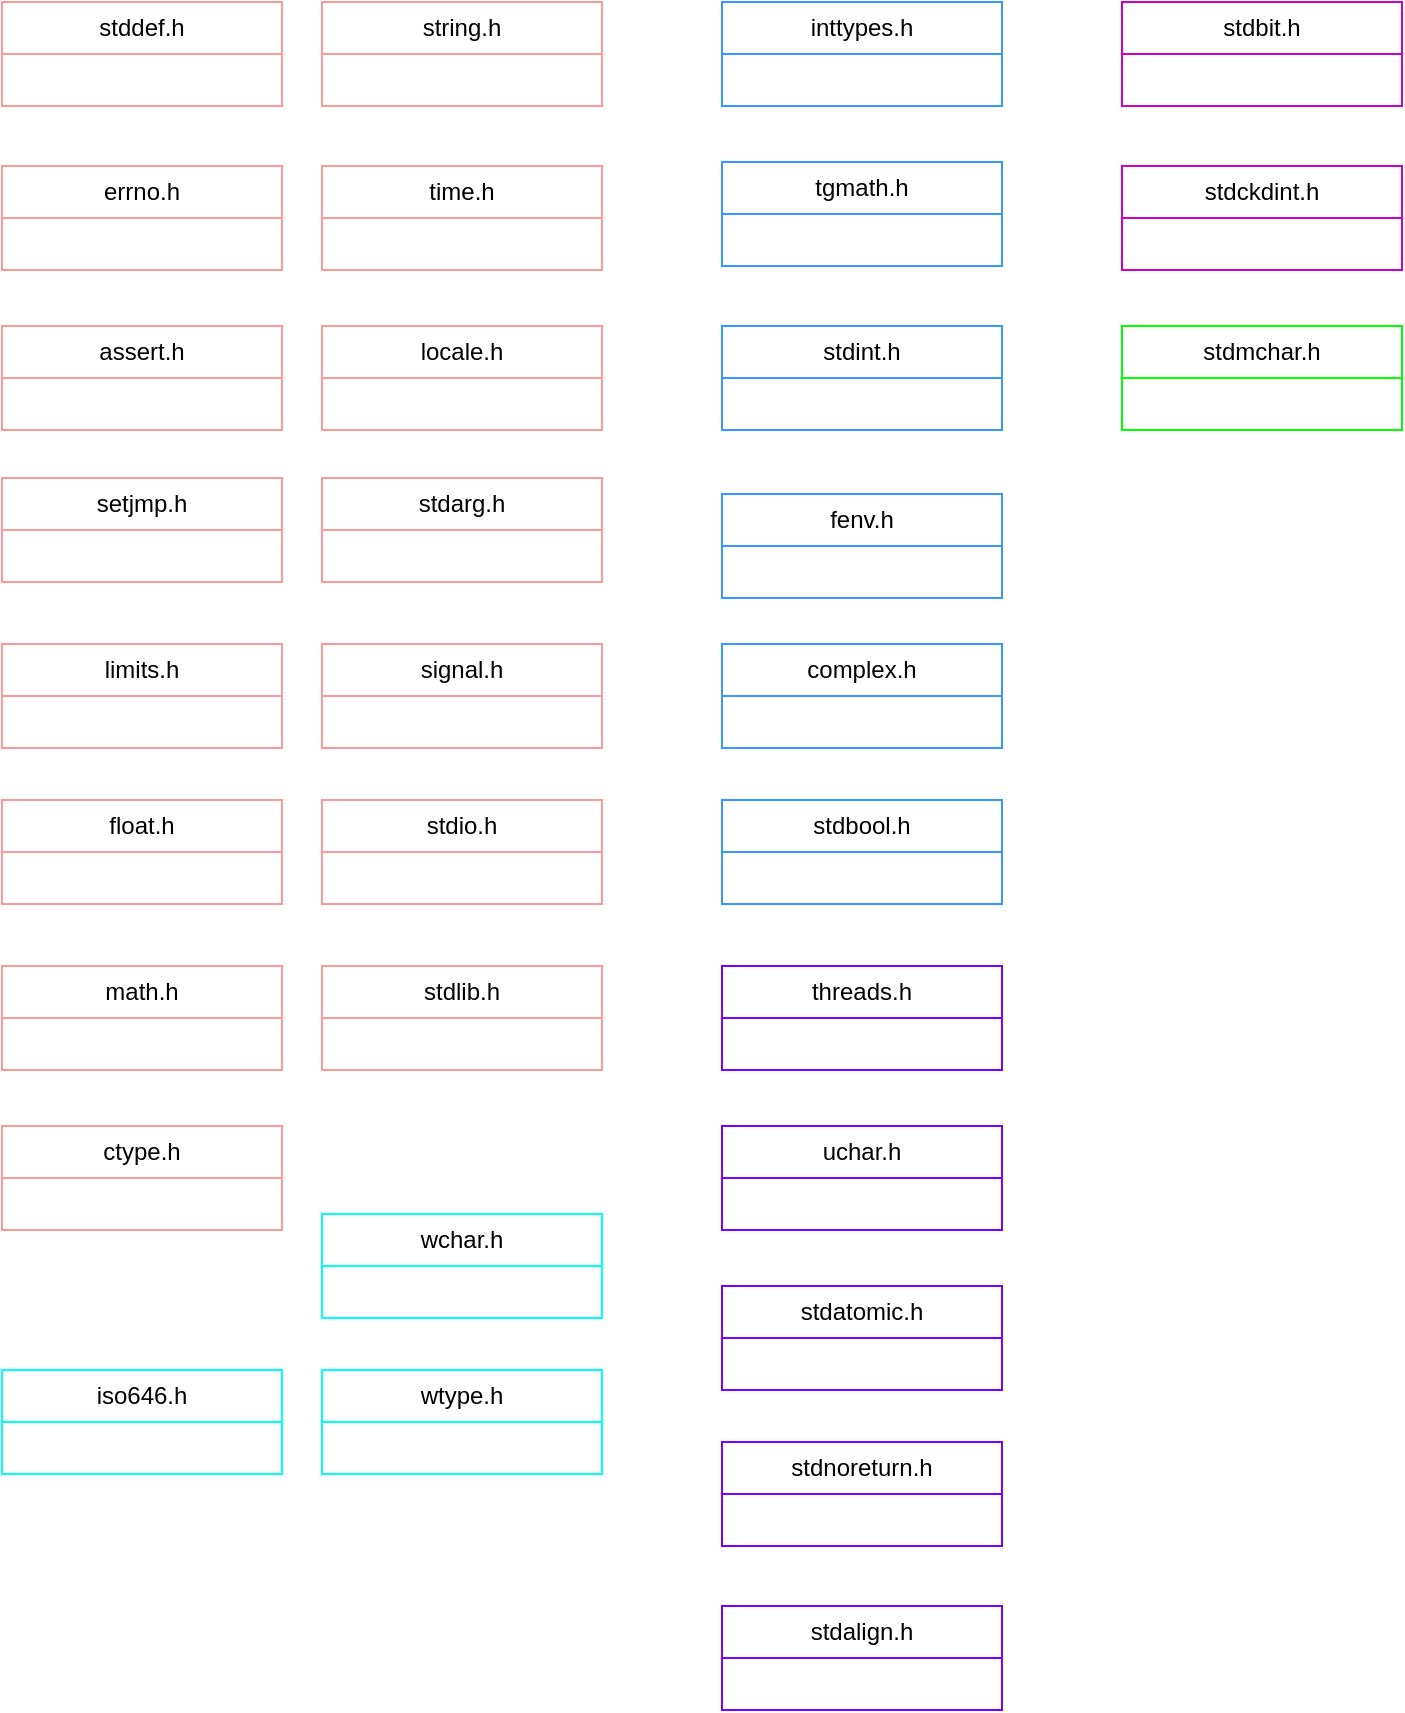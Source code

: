 <mxfile version="26.2.2">
  <diagram name="Page-1" id="9f46799a-70d6-7492-0946-bef42562c5a5">
    <mxGraphModel dx="574" dy="727" grid="1" gridSize="10" guides="1" tooltips="1" connect="1" arrows="1" fold="1" page="1" pageScale="1" pageWidth="1100" pageHeight="850" background="none" math="0" shadow="0">
      <root>
        <mxCell id="0" />
        <mxCell id="1" parent="0" />
        <mxCell id="UaIY51ikLt8kT3WHRuuG-1" value="stddef.h" style="swimlane;fontStyle=0;childLayout=stackLayout;horizontal=1;startSize=26;fillColor=none;horizontalStack=0;resizeParent=1;resizeParentMax=0;resizeLast=0;collapsible=1;marginBottom=0;whiteSpace=wrap;html=1;strokeColor=#FF9999;" vertex="1" parent="1">
          <mxGeometry x="80" y="78" width="140" height="52" as="geometry">
            <mxRectangle x="90" y="140" width="80" height="30" as="alternateBounds" />
          </mxGeometry>
        </mxCell>
        <mxCell id="UaIY51ikLt8kT3WHRuuG-5" value="errno.h" style="swimlane;fontStyle=0;childLayout=stackLayout;horizontal=1;startSize=26;fillColor=none;horizontalStack=0;resizeParent=1;resizeParentMax=0;resizeLast=0;collapsible=1;marginBottom=0;whiteSpace=wrap;html=1;strokeColor=#FF9999;" vertex="1" parent="1">
          <mxGeometry x="80" y="160" width="140" height="52" as="geometry">
            <mxRectangle x="90" y="140" width="80" height="30" as="alternateBounds" />
          </mxGeometry>
        </mxCell>
        <mxCell id="UaIY51ikLt8kT3WHRuuG-6" value="assert.h" style="swimlane;fontStyle=0;childLayout=stackLayout;horizontal=1;startSize=26;fillColor=none;horizontalStack=0;resizeParent=1;resizeParentMax=0;resizeLast=0;collapsible=1;marginBottom=0;whiteSpace=wrap;html=1;strokeColor=#FF9999;" vertex="1" parent="1">
          <mxGeometry x="80" y="240" width="140" height="52" as="geometry">
            <mxRectangle x="90" y="140" width="80" height="30" as="alternateBounds" />
          </mxGeometry>
        </mxCell>
        <mxCell id="UaIY51ikLt8kT3WHRuuG-7" value="setjmp.h" style="swimlane;fontStyle=0;childLayout=stackLayout;horizontal=1;startSize=26;fillColor=none;horizontalStack=0;resizeParent=1;resizeParentMax=0;resizeLast=0;collapsible=1;marginBottom=0;whiteSpace=wrap;html=1;strokeColor=#FF9999;" vertex="1" parent="1">
          <mxGeometry x="80" y="316" width="140" height="52" as="geometry">
            <mxRectangle x="90" y="140" width="80" height="30" as="alternateBounds" />
          </mxGeometry>
        </mxCell>
        <mxCell id="UaIY51ikLt8kT3WHRuuG-8" value="limits.h" style="swimlane;fontStyle=0;childLayout=stackLayout;horizontal=1;startSize=26;fillColor=none;horizontalStack=0;resizeParent=1;resizeParentMax=0;resizeLast=0;collapsible=1;marginBottom=0;whiteSpace=wrap;html=1;strokeColor=#FF9999;" vertex="1" parent="1">
          <mxGeometry x="80" y="399" width="140" height="52" as="geometry">
            <mxRectangle x="90" y="140" width="80" height="30" as="alternateBounds" />
          </mxGeometry>
        </mxCell>
        <mxCell id="UaIY51ikLt8kT3WHRuuG-9" value="float.h" style="swimlane;fontStyle=0;childLayout=stackLayout;horizontal=1;startSize=26;fillColor=none;horizontalStack=0;resizeParent=1;resizeParentMax=0;resizeLast=0;collapsible=1;marginBottom=0;whiteSpace=wrap;html=1;strokeColor=#FF9999;" vertex="1" parent="1">
          <mxGeometry x="80" y="477" width="140" height="52" as="geometry">
            <mxRectangle x="90" y="140" width="80" height="30" as="alternateBounds" />
          </mxGeometry>
        </mxCell>
        <mxCell id="UaIY51ikLt8kT3WHRuuG-10" value="math.h" style="swimlane;fontStyle=0;childLayout=stackLayout;horizontal=1;startSize=26;fillColor=none;horizontalStack=0;resizeParent=1;resizeParentMax=0;resizeLast=0;collapsible=1;marginBottom=0;whiteSpace=wrap;html=1;strokeColor=#FF9999;" vertex="1" parent="1">
          <mxGeometry x="80" y="560" width="140" height="52" as="geometry">
            <mxRectangle x="90" y="140" width="80" height="30" as="alternateBounds" />
          </mxGeometry>
        </mxCell>
        <mxCell id="UaIY51ikLt8kT3WHRuuG-11" value="ctype.h" style="swimlane;fontStyle=0;childLayout=stackLayout;horizontal=1;startSize=26;fillColor=none;horizontalStack=0;resizeParent=1;resizeParentMax=0;resizeLast=0;collapsible=1;marginBottom=0;whiteSpace=wrap;html=1;strokeColor=#FF9999;" vertex="1" parent="1">
          <mxGeometry x="80" y="640" width="140" height="52" as="geometry">
            <mxRectangle x="90" y="140" width="80" height="30" as="alternateBounds" />
          </mxGeometry>
        </mxCell>
        <mxCell id="UaIY51ikLt8kT3WHRuuG-12" value="string.h" style="swimlane;fontStyle=0;childLayout=stackLayout;horizontal=1;startSize=26;fillColor=none;horizontalStack=0;resizeParent=1;resizeParentMax=0;resizeLast=0;collapsible=1;marginBottom=0;whiteSpace=wrap;html=1;strokeColor=#FF9999;" vertex="1" parent="1">
          <mxGeometry x="240" y="78" width="140" height="52" as="geometry">
            <mxRectangle x="90" y="140" width="80" height="30" as="alternateBounds" />
          </mxGeometry>
        </mxCell>
        <mxCell id="UaIY51ikLt8kT3WHRuuG-13" value="time.h" style="swimlane;fontStyle=0;childLayout=stackLayout;horizontal=1;startSize=26;fillColor=none;horizontalStack=0;resizeParent=1;resizeParentMax=0;resizeLast=0;collapsible=1;marginBottom=0;whiteSpace=wrap;html=1;strokeColor=#FF9999;" vertex="1" parent="1">
          <mxGeometry x="240" y="160" width="140" height="52" as="geometry">
            <mxRectangle x="90" y="140" width="80" height="30" as="alternateBounds" />
          </mxGeometry>
        </mxCell>
        <mxCell id="UaIY51ikLt8kT3WHRuuG-14" value="locale.h" style="swimlane;fontStyle=0;childLayout=stackLayout;horizontal=1;startSize=26;fillColor=none;horizontalStack=0;resizeParent=1;resizeParentMax=0;resizeLast=0;collapsible=1;marginBottom=0;whiteSpace=wrap;html=1;strokeColor=#FF9999;" vertex="1" parent="1">
          <mxGeometry x="240" y="240" width="140" height="52" as="geometry">
            <mxRectangle x="90" y="140" width="80" height="30" as="alternateBounds" />
          </mxGeometry>
        </mxCell>
        <mxCell id="UaIY51ikLt8kT3WHRuuG-15" value="stdarg.h" style="swimlane;fontStyle=0;childLayout=stackLayout;horizontal=1;startSize=26;fillColor=none;horizontalStack=0;resizeParent=1;resizeParentMax=0;resizeLast=0;collapsible=1;marginBottom=0;whiteSpace=wrap;html=1;strokeColor=#FF9999;" vertex="1" parent="1">
          <mxGeometry x="240" y="316" width="140" height="52" as="geometry">
            <mxRectangle x="90" y="140" width="80" height="30" as="alternateBounds" />
          </mxGeometry>
        </mxCell>
        <mxCell id="UaIY51ikLt8kT3WHRuuG-16" value="signal.h" style="swimlane;fontStyle=0;childLayout=stackLayout;horizontal=1;startSize=26;fillColor=none;horizontalStack=0;resizeParent=1;resizeParentMax=0;resizeLast=0;collapsible=1;marginBottom=0;whiteSpace=wrap;html=1;strokeColor=#FF9999;" vertex="1" parent="1">
          <mxGeometry x="240" y="399" width="140" height="52" as="geometry">
            <mxRectangle x="90" y="140" width="80" height="30" as="alternateBounds" />
          </mxGeometry>
        </mxCell>
        <mxCell id="UaIY51ikLt8kT3WHRuuG-17" value="stdio.h" style="swimlane;fontStyle=0;childLayout=stackLayout;horizontal=1;startSize=26;fillColor=none;horizontalStack=0;resizeParent=1;resizeParentMax=0;resizeLast=0;collapsible=1;marginBottom=0;whiteSpace=wrap;html=1;strokeColor=#FF9999;" vertex="1" parent="1">
          <mxGeometry x="240" y="477" width="140" height="52" as="geometry">
            <mxRectangle x="90" y="140" width="80" height="30" as="alternateBounds" />
          </mxGeometry>
        </mxCell>
        <mxCell id="UaIY51ikLt8kT3WHRuuG-18" value="stdlib.h" style="swimlane;fontStyle=0;childLayout=stackLayout;horizontal=1;startSize=26;fillColor=none;horizontalStack=0;resizeParent=1;resizeParentMax=0;resizeLast=0;collapsible=1;marginBottom=0;whiteSpace=wrap;html=1;strokeColor=#FF9999;" vertex="1" parent="1">
          <mxGeometry x="240" y="560" width="140" height="52" as="geometry">
            <mxRectangle x="90" y="140" width="80" height="30" as="alternateBounds" />
          </mxGeometry>
        </mxCell>
        <mxCell id="UaIY51ikLt8kT3WHRuuG-20" value="iso646.h" style="swimlane;fontStyle=0;childLayout=stackLayout;horizontal=1;startSize=26;fillColor=none;horizontalStack=0;resizeParent=1;resizeParentMax=0;resizeLast=0;collapsible=1;marginBottom=0;whiteSpace=wrap;html=1;strokeColor=#00FFFF;" vertex="1" parent="1">
          <mxGeometry x="80" y="762" width="140" height="52" as="geometry">
            <mxRectangle x="90" y="140" width="80" height="30" as="alternateBounds" />
          </mxGeometry>
        </mxCell>
        <mxCell id="UaIY51ikLt8kT3WHRuuG-21" value="wchar.h" style="swimlane;fontStyle=0;childLayout=stackLayout;horizontal=1;startSize=26;fillColor=none;horizontalStack=0;resizeParent=1;resizeParentMax=0;resizeLast=0;collapsible=1;marginBottom=0;whiteSpace=wrap;html=1;strokeColor=#00FFFF;" vertex="1" parent="1">
          <mxGeometry x="240" y="684" width="140" height="52" as="geometry">
            <mxRectangle x="90" y="140" width="80" height="30" as="alternateBounds" />
          </mxGeometry>
        </mxCell>
        <mxCell id="UaIY51ikLt8kT3WHRuuG-22" value="wtype.h" style="swimlane;fontStyle=0;childLayout=stackLayout;horizontal=1;startSize=26;fillColor=none;horizontalStack=0;resizeParent=1;resizeParentMax=0;resizeLast=0;collapsible=1;marginBottom=0;whiteSpace=wrap;html=1;strokeColor=#00FFFF;" vertex="1" parent="1">
          <mxGeometry x="240" y="762" width="140" height="52" as="geometry">
            <mxRectangle x="90" y="140" width="80" height="30" as="alternateBounds" />
          </mxGeometry>
        </mxCell>
        <mxCell id="UaIY51ikLt8kT3WHRuuG-23" value="inttypes.h" style="swimlane;fontStyle=0;childLayout=stackLayout;horizontal=1;startSize=26;fillColor=none;horizontalStack=0;resizeParent=1;resizeParentMax=0;resizeLast=0;collapsible=1;marginBottom=0;whiteSpace=wrap;html=1;strokeColor=#3399FF;" vertex="1" parent="1">
          <mxGeometry x="440" y="78" width="140" height="52" as="geometry">
            <mxRectangle x="90" y="140" width="80" height="30" as="alternateBounds" />
          </mxGeometry>
        </mxCell>
        <mxCell id="UaIY51ikLt8kT3WHRuuG-24" value="tgmath.h" style="swimlane;fontStyle=0;childLayout=stackLayout;horizontal=1;startSize=26;fillColor=none;horizontalStack=0;resizeParent=1;resizeParentMax=0;resizeLast=0;collapsible=1;marginBottom=0;whiteSpace=wrap;html=1;strokeColor=#3399FF;" vertex="1" parent="1">
          <mxGeometry x="440" y="158" width="140" height="52" as="geometry">
            <mxRectangle x="90" y="140" width="80" height="30" as="alternateBounds" />
          </mxGeometry>
        </mxCell>
        <mxCell id="UaIY51ikLt8kT3WHRuuG-25" value="stdint.h" style="swimlane;fontStyle=0;childLayout=stackLayout;horizontal=1;startSize=26;fillColor=none;horizontalStack=0;resizeParent=1;resizeParentMax=0;resizeLast=0;collapsible=1;marginBottom=0;whiteSpace=wrap;html=1;strokeColor=#3399FF;" vertex="1" parent="1">
          <mxGeometry x="440" y="240" width="140" height="52" as="geometry">
            <mxRectangle x="90" y="140" width="80" height="30" as="alternateBounds" />
          </mxGeometry>
        </mxCell>
        <mxCell id="UaIY51ikLt8kT3WHRuuG-26" value="fenv.h" style="swimlane;fontStyle=0;childLayout=stackLayout;horizontal=1;startSize=26;fillColor=none;horizontalStack=0;resizeParent=1;resizeParentMax=0;resizeLast=0;collapsible=1;marginBottom=0;whiteSpace=wrap;html=1;strokeColor=#3399FF;" vertex="1" parent="1">
          <mxGeometry x="440" y="324" width="140" height="52" as="geometry">
            <mxRectangle x="90" y="140" width="80" height="30" as="alternateBounds" />
          </mxGeometry>
        </mxCell>
        <mxCell id="UaIY51ikLt8kT3WHRuuG-27" value="complex.h" style="swimlane;fontStyle=0;childLayout=stackLayout;horizontal=1;startSize=26;fillColor=none;horizontalStack=0;resizeParent=1;resizeParentMax=0;resizeLast=0;collapsible=1;marginBottom=0;whiteSpace=wrap;html=1;strokeColor=#3399FF;" vertex="1" parent="1">
          <mxGeometry x="440" y="399" width="140" height="52" as="geometry">
            <mxRectangle x="90" y="140" width="80" height="30" as="alternateBounds" />
          </mxGeometry>
        </mxCell>
        <mxCell id="UaIY51ikLt8kT3WHRuuG-28" value="stdbool.h" style="swimlane;fontStyle=0;childLayout=stackLayout;horizontal=1;startSize=26;fillColor=none;horizontalStack=0;resizeParent=1;resizeParentMax=0;resizeLast=0;collapsible=1;marginBottom=0;whiteSpace=wrap;html=1;strokeColor=#3399FF;" vertex="1" parent="1">
          <mxGeometry x="440" y="477" width="140" height="52" as="geometry">
            <mxRectangle x="90" y="140" width="80" height="30" as="alternateBounds" />
          </mxGeometry>
        </mxCell>
        <mxCell id="UaIY51ikLt8kT3WHRuuG-29" value="threads.h" style="swimlane;fontStyle=0;childLayout=stackLayout;horizontal=1;startSize=26;fillColor=none;horizontalStack=0;resizeParent=1;resizeParentMax=0;resizeLast=0;collapsible=1;marginBottom=0;whiteSpace=wrap;html=1;strokeColor=#7F00FF;" vertex="1" parent="1">
          <mxGeometry x="440" y="560" width="140" height="52" as="geometry">
            <mxRectangle x="90" y="140" width="80" height="30" as="alternateBounds" />
          </mxGeometry>
        </mxCell>
        <mxCell id="UaIY51ikLt8kT3WHRuuG-30" value="uchar.h" style="swimlane;fontStyle=0;childLayout=stackLayout;horizontal=1;startSize=26;fillColor=none;horizontalStack=0;resizeParent=1;resizeParentMax=0;resizeLast=0;collapsible=1;marginBottom=0;whiteSpace=wrap;html=1;strokeColor=#7F00FF;" vertex="1" parent="1">
          <mxGeometry x="440" y="640" width="140" height="52" as="geometry">
            <mxRectangle x="90" y="140" width="80" height="30" as="alternateBounds" />
          </mxGeometry>
        </mxCell>
        <mxCell id="UaIY51ikLt8kT3WHRuuG-31" value="stdatomic.h" style="swimlane;fontStyle=0;childLayout=stackLayout;horizontal=1;startSize=26;fillColor=none;horizontalStack=0;resizeParent=1;resizeParentMax=0;resizeLast=0;collapsible=1;marginBottom=0;whiteSpace=wrap;html=1;strokeColor=#7F00FF;" vertex="1" parent="1">
          <mxGeometry x="440" y="720" width="140" height="52" as="geometry">
            <mxRectangle x="90" y="140" width="80" height="30" as="alternateBounds" />
          </mxGeometry>
        </mxCell>
        <mxCell id="UaIY51ikLt8kT3WHRuuG-32" value="stdnoreturn.h" style="swimlane;fontStyle=0;childLayout=stackLayout;horizontal=1;startSize=26;fillColor=none;horizontalStack=0;resizeParent=1;resizeParentMax=0;resizeLast=0;collapsible=1;marginBottom=0;whiteSpace=wrap;html=1;strokeColor=#7F00FF;" vertex="1" parent="1">
          <mxGeometry x="440" y="798" width="140" height="52" as="geometry">
            <mxRectangle x="90" y="140" width="80" height="30" as="alternateBounds" />
          </mxGeometry>
        </mxCell>
        <mxCell id="UaIY51ikLt8kT3WHRuuG-33" value="stdalign.h" style="swimlane;fontStyle=0;childLayout=stackLayout;horizontal=1;startSize=26;fillColor=none;horizontalStack=0;resizeParent=1;resizeParentMax=0;resizeLast=0;collapsible=1;marginBottom=0;whiteSpace=wrap;html=1;strokeColor=#7F00FF;" vertex="1" parent="1">
          <mxGeometry x="440" y="880" width="140" height="52" as="geometry">
            <mxRectangle x="90" y="140" width="80" height="30" as="alternateBounds" />
          </mxGeometry>
        </mxCell>
        <mxCell id="UaIY51ikLt8kT3WHRuuG-34" value="stdbit.h" style="swimlane;fontStyle=0;childLayout=stackLayout;horizontal=1;startSize=26;fillColor=none;horizontalStack=0;resizeParent=1;resizeParentMax=0;resizeLast=0;collapsible=1;marginBottom=0;whiteSpace=wrap;html=1;strokeColor=#CC00CC;" vertex="1" parent="1">
          <mxGeometry x="640" y="78" width="140" height="52" as="geometry">
            <mxRectangle x="90" y="140" width="80" height="30" as="alternateBounds" />
          </mxGeometry>
        </mxCell>
        <mxCell id="UaIY51ikLt8kT3WHRuuG-35" value="stdckdint.h" style="swimlane;fontStyle=0;childLayout=stackLayout;horizontal=1;startSize=26;fillColor=none;horizontalStack=0;resizeParent=1;resizeParentMax=0;resizeLast=0;collapsible=1;marginBottom=0;whiteSpace=wrap;html=1;strokeColor=#CC00CC;" vertex="1" parent="1">
          <mxGeometry x="640" y="160" width="140" height="52" as="geometry">
            <mxRectangle x="90" y="140" width="80" height="30" as="alternateBounds" />
          </mxGeometry>
        </mxCell>
        <mxCell id="UaIY51ikLt8kT3WHRuuG-36" value="stdmchar.h" style="swimlane;fontStyle=0;childLayout=stackLayout;horizontal=1;startSize=26;fillColor=none;horizontalStack=0;resizeParent=1;resizeParentMax=0;resizeLast=0;collapsible=1;marginBottom=0;whiteSpace=wrap;html=1;strokeColor=#00FF00;" vertex="1" parent="1">
          <mxGeometry x="640" y="240" width="140" height="52" as="geometry">
            <mxRectangle x="90" y="140" width="80" height="30" as="alternateBounds" />
          </mxGeometry>
        </mxCell>
      </root>
    </mxGraphModel>
  </diagram>
</mxfile>
